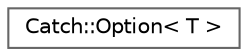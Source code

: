 digraph "Graphical Class Hierarchy"
{
 // LATEX_PDF_SIZE
  bgcolor="transparent";
  edge [fontname=Helvetica,fontsize=10,labelfontname=Helvetica,labelfontsize=10];
  node [fontname=Helvetica,fontsize=10,shape=box,height=0.2,width=0.4];
  rankdir="LR";
  Node0 [label="Catch::Option\< T \>",height=0.2,width=0.4,color="grey40", fillcolor="white", style="filled",URL="$class_catch_1_1_option.html",tooltip=" "];
}

